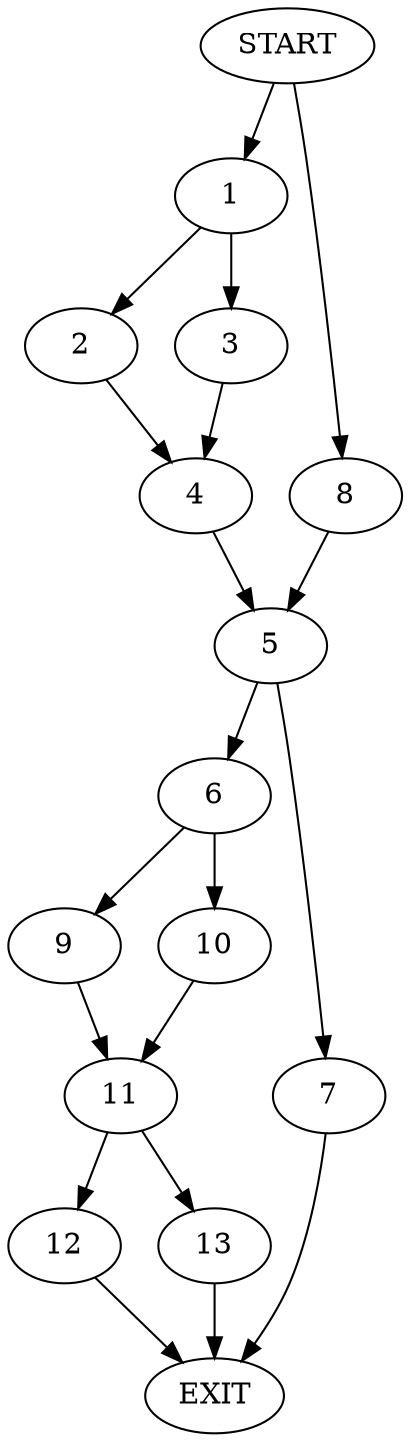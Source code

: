 digraph {
0 [label="START"]
14 [label="EXIT"]
0 -> 1
1 -> 2
1 -> 3
3 -> 4
2 -> 4
4 -> 5
5 -> 6
5 -> 7
0 -> 8
8 -> 5
7 -> 14
6 -> 9
6 -> 10
9 -> 11
10 -> 11
11 -> 12
11 -> 13
13 -> 14
12 -> 14
}
